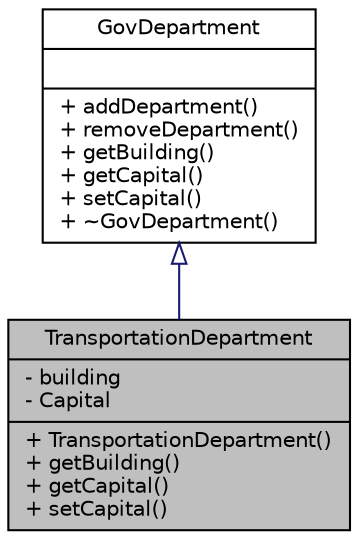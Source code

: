 digraph "TransportationDepartment"
{
 // LATEX_PDF_SIZE
  edge [fontname="Helvetica",fontsize="10",labelfontname="Helvetica",labelfontsize="10"];
  node [fontname="Helvetica",fontsize="10",shape=record];
  Node1 [label="{TransportationDepartment\n|- building\l- Capital\l|+ TransportationDepartment()\l+ getBuilding()\l+ getCapital()\l+ setCapital()\l}",height=0.2,width=0.4,color="black", fillcolor="grey75", style="filled", fontcolor="black",tooltip="Represents the Transportation Department in the government structure @inherits GovDepartment."];
  Node2 -> Node1 [dir="back",color="midnightblue",fontsize="10",style="solid",arrowtail="onormal",fontname="Helvetica"];
  Node2 [label="{GovDepartment\n||+ addDepartment()\l+ removeDepartment()\l+ getBuilding()\l+ getCapital()\l+ setCapital()\l+ ~GovDepartment()\l}",height=0.2,width=0.4,color="black", fillcolor="white", style="filled",URL="$classGovDepartment.html",tooltip="Abstract base class representing a government department."];
}
